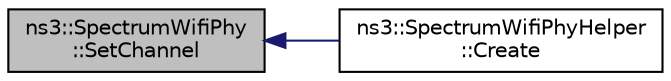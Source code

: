 digraph "ns3::SpectrumWifiPhy::SetChannel"
{
  edge [fontname="Helvetica",fontsize="10",labelfontname="Helvetica",labelfontsize="10"];
  node [fontname="Helvetica",fontsize="10",shape=record];
  rankdir="LR";
  Node1 [label="ns3::SpectrumWifiPhy\l::SetChannel",height=0.2,width=0.4,color="black", fillcolor="grey75", style="filled", fontcolor="black"];
  Node1 -> Node2 [dir="back",color="midnightblue",fontsize="10",style="solid"];
  Node2 [label="ns3::SpectrumWifiPhyHelper\l::Create",height=0.2,width=0.4,color="black", fillcolor="white", style="filled",URL="$d3/dab/classns3_1_1SpectrumWifiPhyHelper.html#a32620f5a77158f9df5d02689860de062"];
}

